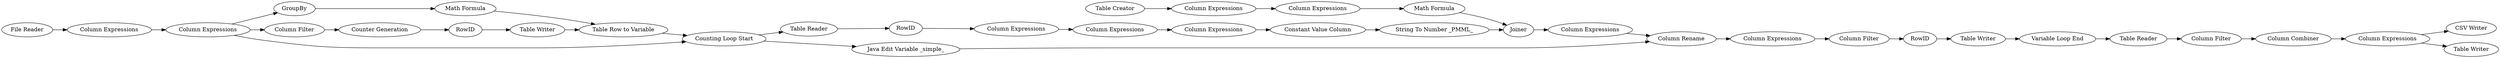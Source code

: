 digraph {
	"9003101638788911291_14" [label="Table Reader"]
	"9003101638788911291_12" [label="Table Writer"]
	"9003101638788911291_34" [label="Counter Generation"]
	"9003101638788911291_22" [label=Joiner]
	"9003101638788911291_31" [label="Column Filter"]
	"9003101638788911291_19" [label="Constant Value Column"]
	"9003101638788911291_33" [label=RowID]
	"9003101638788911291_16" [label="Column Expressions"]
	"9003101638788911291_13" [label="Column Filter"]
	"9003101638788911291_11" [label="Counting Loop Start"]
	"9003101638788911291_28" [label="Column Expressions"]
	"9003101638788911291_20" [label="Math Formula"]
	"9003101638788911291_24" [label="Column Rename"]
	"9003101638788911291_8" [label="Math Formula"]
	"9003101638788911291_39" [label="CSV Writer"]
	"9003101638788911291_1" [label="File Reader"]
	"9003101638788911291_17" [label="Column Expressions"]
	"9003101638788911291_15" [label="Column Expressions"]
	"9003101638788911291_6" [label="Column Combiner"]
	"9003101638788911291_26" [label="Table Writer"]
	"9003101638788911291_18" [label="Column Expressions"]
	"9003101638788911291_40" [label="Column Filter"]
	"9003101638788911291_37" [label="Column Expressions"]
	"9003101638788911291_35" [label=RowID]
	"9003101638788911291_32" [label="Column Expressions"]
	"9003101638788911291_25" [label="Column Expressions"]
	"9003101638788911291_23" [label="Java Edit Variable _simple_"]
	"9003101638788911291_9" [label="Table Row to Variable"]
	"9003101638788911291_5" [label="Table Creator"]
	"9003101638788911291_27" [label="Variable Loop End"]
	"9003101638788911291_21" [label="String To Number _PMML_"]
	"9003101638788911291_38" [label="Table Writer"]
	"9003101638788911291_7" [label=GroupBy]
	"9003101638788911291_30" [label="Table Reader"]
	"9003101638788911291_36" [label=RowID]
	"9003101638788911291_4" [label="Column Expressions"]
	"9003101638788911291_3" [label="Column Expressions"]
	"9003101638788911291_12" -> "9003101638788911291_9"
	"9003101638788911291_28" -> "9003101638788911291_24"
	"9003101638788911291_6" -> "9003101638788911291_37"
	"9003101638788911291_11" -> "9003101638788911291_14"
	"9003101638788911291_4" -> "9003101638788911291_13"
	"9003101638788911291_22" -> "9003101638788911291_28"
	"9003101638788911291_19" -> "9003101638788911291_21"
	"9003101638788911291_32" -> "9003101638788911291_18"
	"9003101638788911291_15" -> "9003101638788911291_32"
	"9003101638788911291_8" -> "9003101638788911291_9"
	"9003101638788911291_26" -> "9003101638788911291_27"
	"9003101638788911291_5" -> "9003101638788911291_16"
	"9003101638788911291_9" -> "9003101638788911291_11"
	"9003101638788911291_18" -> "9003101638788911291_19"
	"9003101638788911291_37" -> "9003101638788911291_39"
	"9003101638788911291_13" -> "9003101638788911291_34"
	"9003101638788911291_25" -> "9003101638788911291_31"
	"9003101638788911291_33" -> "9003101638788911291_12"
	"9003101638788911291_31" -> "9003101638788911291_36"
	"9003101638788911291_37" -> "9003101638788911291_38"
	"9003101638788911291_4" -> "9003101638788911291_11"
	"9003101638788911291_30" -> "9003101638788911291_40"
	"9003101638788911291_11" -> "9003101638788911291_23"
	"9003101638788911291_4" -> "9003101638788911291_7"
	"9003101638788911291_1" -> "9003101638788911291_3"
	"9003101638788911291_3" -> "9003101638788911291_4"
	"9003101638788911291_27" -> "9003101638788911291_30"
	"9003101638788911291_16" -> "9003101638788911291_17"
	"9003101638788911291_36" -> "9003101638788911291_26"
	"9003101638788911291_20" -> "9003101638788911291_22"
	"9003101638788911291_24" -> "9003101638788911291_25"
	"9003101638788911291_40" -> "9003101638788911291_6"
	"9003101638788911291_21" -> "9003101638788911291_22"
	"9003101638788911291_34" -> "9003101638788911291_33"
	"9003101638788911291_7" -> "9003101638788911291_8"
	"9003101638788911291_35" -> "9003101638788911291_15"
	"9003101638788911291_23" -> "9003101638788911291_24"
	"9003101638788911291_17" -> "9003101638788911291_20"
	"9003101638788911291_14" -> "9003101638788911291_35"
	rankdir=LR
}
